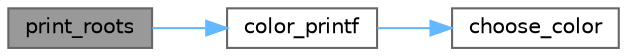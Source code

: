 digraph "print_roots"
{
 // LATEX_PDF_SIZE
  bgcolor="transparent";
  edge [fontname=Helvetica,fontsize=10,labelfontname=Helvetica,labelfontsize=10];
  node [fontname=Helvetica,fontsize=10,shape=box,height=0.2,width=0.4];
  rankdir="LR";
  Node1 [id="Node000001",label="print_roots",height=0.2,width=0.4,color="gray40", fillcolor="grey60", style="filled", fontcolor="black",tooltip="function for printing roots"];
  Node1 -> Node2 [id="edge3_Node000001_Node000002",color="steelblue1",style="solid",tooltip=" "];
  Node2 [id="Node000002",label="color_printf",height=0.2,width=0.4,color="grey40", fillcolor="white", style="filled",URL="$color__printf_8cpp.html#a7c074de3badf5ee9989edbb64d6b3ec2",tooltip="main function for printing colorful text (works like fprintf() but has a color as an arg)"];
  Node2 -> Node3 [id="edge4_Node000002_Node000003",color="steelblue1",style="solid",tooltip=" "];
  Node3 [id="Node000003",label="choose_color",height=0.2,width=0.4,color="grey40", fillcolor="white", style="filled",URL="$color__printf_8cpp.html#a931e0d552b91322e02167b6261de8596",tooltip="a function for converting enum color value to string (esc sequence)"];
}
